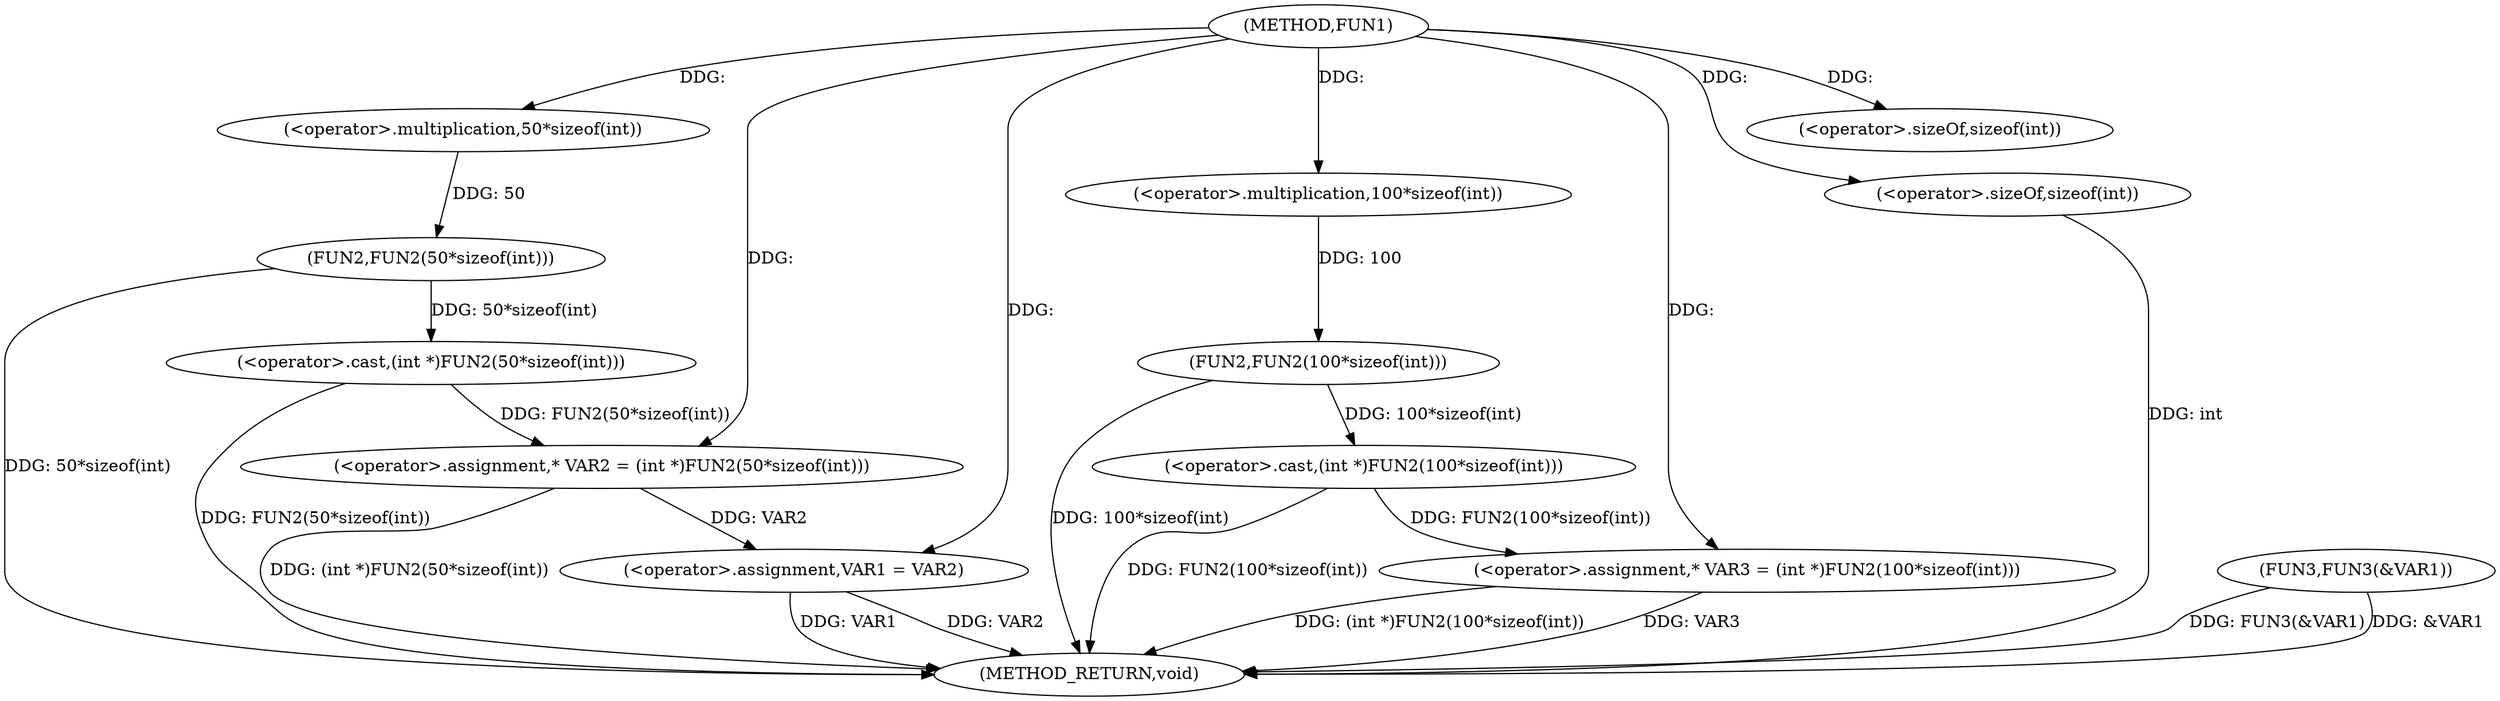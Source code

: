 digraph FUN1 {  
"1000100" [label = "(METHOD,FUN1)" ]
"1000129" [label = "(METHOD_RETURN,void)" ]
"1000104" [label = "(<operator>.assignment,* VAR2 = (int *)FUN2(50*sizeof(int)))" ]
"1000106" [label = "(<operator>.cast,(int *)FUN2(50*sizeof(int)))" ]
"1000108" [label = "(FUN2,FUN2(50*sizeof(int)))" ]
"1000109" [label = "(<operator>.multiplication,50*sizeof(int))" ]
"1000111" [label = "(<operator>.sizeOf,sizeof(int))" ]
"1000114" [label = "(<operator>.assignment,* VAR3 = (int *)FUN2(100*sizeof(int)))" ]
"1000116" [label = "(<operator>.cast,(int *)FUN2(100*sizeof(int)))" ]
"1000118" [label = "(FUN2,FUN2(100*sizeof(int)))" ]
"1000119" [label = "(<operator>.multiplication,100*sizeof(int))" ]
"1000121" [label = "(<operator>.sizeOf,sizeof(int))" ]
"1000123" [label = "(<operator>.assignment,VAR1 = VAR2)" ]
"1000126" [label = "(FUN3,FUN3(&VAR1))" ]
  "1000126" -> "1000129"  [ label = "DDG: FUN3(&VAR1)"] 
  "1000123" -> "1000129"  [ label = "DDG: VAR2"] 
  "1000106" -> "1000129"  [ label = "DDG: FUN2(50*sizeof(int))"] 
  "1000126" -> "1000129"  [ label = "DDG: &VAR1"] 
  "1000116" -> "1000129"  [ label = "DDG: FUN2(100*sizeof(int))"] 
  "1000121" -> "1000129"  [ label = "DDG: int"] 
  "1000118" -> "1000129"  [ label = "DDG: 100*sizeof(int)"] 
  "1000114" -> "1000129"  [ label = "DDG: (int *)FUN2(100*sizeof(int))"] 
  "1000123" -> "1000129"  [ label = "DDG: VAR1"] 
  "1000114" -> "1000129"  [ label = "DDG: VAR3"] 
  "1000104" -> "1000129"  [ label = "DDG: (int *)FUN2(50*sizeof(int))"] 
  "1000108" -> "1000129"  [ label = "DDG: 50*sizeof(int)"] 
  "1000106" -> "1000104"  [ label = "DDG: FUN2(50*sizeof(int))"] 
  "1000100" -> "1000104"  [ label = "DDG: "] 
  "1000108" -> "1000106"  [ label = "DDG: 50*sizeof(int)"] 
  "1000109" -> "1000108"  [ label = "DDG: 50"] 
  "1000100" -> "1000109"  [ label = "DDG: "] 
  "1000100" -> "1000111"  [ label = "DDG: "] 
  "1000116" -> "1000114"  [ label = "DDG: FUN2(100*sizeof(int))"] 
  "1000100" -> "1000114"  [ label = "DDG: "] 
  "1000118" -> "1000116"  [ label = "DDG: 100*sizeof(int)"] 
  "1000119" -> "1000118"  [ label = "DDG: 100"] 
  "1000100" -> "1000119"  [ label = "DDG: "] 
  "1000100" -> "1000121"  [ label = "DDG: "] 
  "1000104" -> "1000123"  [ label = "DDG: VAR2"] 
  "1000100" -> "1000123"  [ label = "DDG: "] 
}
